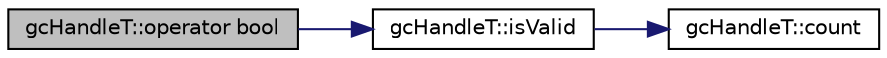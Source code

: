 digraph "gcHandleT::operator bool"
{
  edge [fontname="Helvetica",fontsize="10",labelfontname="Helvetica",labelfontsize="10"];
  node [fontname="Helvetica",fontsize="10",shape=record];
  rankdir="LR";
  Node1 [label="gcHandleT::operator bool",height=0.2,width=0.4,color="black", fillcolor="grey75", style="filled" fontcolor="black"];
  Node1 -> Node2 [color="midnightblue",fontsize="10",style="solid",fontname="Helvetica"];
  Node2 [label="gcHandleT::isValid",height=0.2,width=0.4,color="black", fillcolor="white", style="filled",URL="$d4/ddd/classgc_handle_t.html#ab35bfc017cd77053934dd6badb162acd"];
  Node2 -> Node3 [color="midnightblue",fontsize="10",style="solid",fontname="Helvetica"];
  Node3 [label="gcHandleT::count",height=0.2,width=0.4,color="black", fillcolor="white", style="filled",URL="$d4/ddd/classgc_handle_t.html#a0b8a2e0f42aec92f550bc40f29576bc0"];
}
